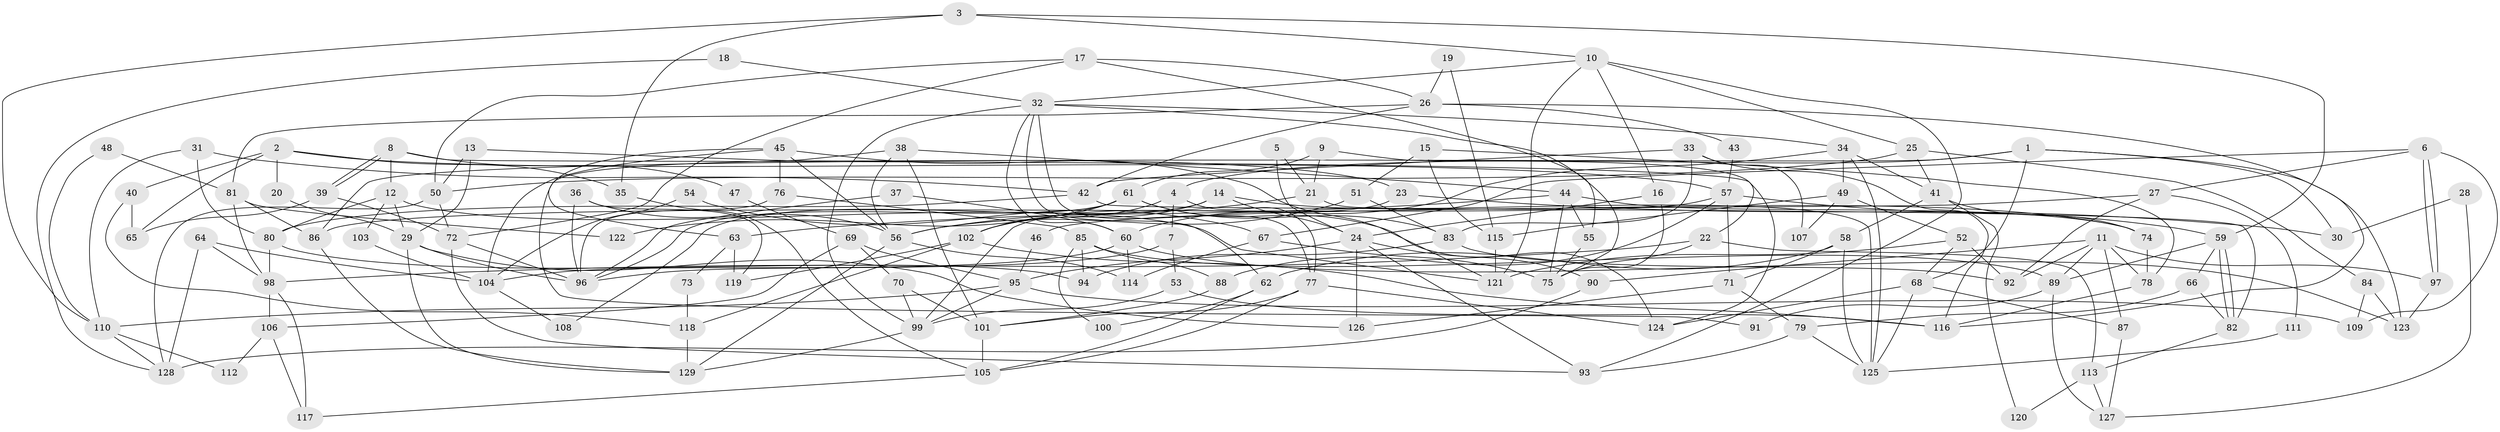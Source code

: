// coarse degree distribution, {5: 0.15384615384615385, 4: 0.2087912087912088, 2: 0.15384615384615385, 3: 0.16483516483516483, 8: 0.03296703296703297, 6: 0.1978021978021978, 10: 0.03296703296703297, 7: 0.054945054945054944}
// Generated by graph-tools (version 1.1) at 2025/37/03/04/25 23:37:10]
// undirected, 129 vertices, 258 edges
graph export_dot {
  node [color=gray90,style=filled];
  1;
  2;
  3;
  4;
  5;
  6;
  7;
  8;
  9;
  10;
  11;
  12;
  13;
  14;
  15;
  16;
  17;
  18;
  19;
  20;
  21;
  22;
  23;
  24;
  25;
  26;
  27;
  28;
  29;
  30;
  31;
  32;
  33;
  34;
  35;
  36;
  37;
  38;
  39;
  40;
  41;
  42;
  43;
  44;
  45;
  46;
  47;
  48;
  49;
  50;
  51;
  52;
  53;
  54;
  55;
  56;
  57;
  58;
  59;
  60;
  61;
  62;
  63;
  64;
  65;
  66;
  67;
  68;
  69;
  70;
  71;
  72;
  73;
  74;
  75;
  76;
  77;
  78;
  79;
  80;
  81;
  82;
  83;
  84;
  85;
  86;
  87;
  88;
  89;
  90;
  91;
  92;
  93;
  94;
  95;
  96;
  97;
  98;
  99;
  100;
  101;
  102;
  103;
  104;
  105;
  106;
  107;
  108;
  109;
  110;
  111;
  112;
  113;
  114;
  115;
  116;
  117;
  118;
  119;
  120;
  121;
  122;
  123;
  124;
  125;
  126;
  127;
  128;
  129;
  1 -- 68;
  1 -- 4;
  1 -- 30;
  1 -- 86;
  1 -- 123;
  2 -- 57;
  2 -- 35;
  2 -- 20;
  2 -- 40;
  2 -- 65;
  3 -- 10;
  3 -- 59;
  3 -- 35;
  3 -- 110;
  4 -- 102;
  4 -- 7;
  4 -- 77;
  5 -- 21;
  5 -- 24;
  6 -- 109;
  6 -- 97;
  6 -- 97;
  6 -- 27;
  6 -- 67;
  7 -- 96;
  7 -- 53;
  8 -- 39;
  8 -- 39;
  8 -- 124;
  8 -- 12;
  8 -- 47;
  9 -- 61;
  9 -- 21;
  9 -- 22;
  10 -- 16;
  10 -- 25;
  10 -- 32;
  10 -- 93;
  10 -- 121;
  11 -- 90;
  11 -- 97;
  11 -- 78;
  11 -- 87;
  11 -- 89;
  11 -- 92;
  12 -- 80;
  12 -- 29;
  12 -- 103;
  12 -- 121;
  13 -- 29;
  13 -- 50;
  13 -- 23;
  14 -- 102;
  14 -- 74;
  14 -- 24;
  14 -- 108;
  15 -- 115;
  15 -- 51;
  15 -- 78;
  16 -- 24;
  16 -- 75;
  17 -- 26;
  17 -- 50;
  17 -- 55;
  17 -- 72;
  18 -- 32;
  18 -- 128;
  19 -- 26;
  19 -- 115;
  20 -- 29;
  21 -- 125;
  21 -- 56;
  22 -- 75;
  22 -- 98;
  22 -- 113;
  23 -- 99;
  23 -- 30;
  24 -- 93;
  24 -- 90;
  24 -- 95;
  24 -- 126;
  25 -- 50;
  25 -- 41;
  25 -- 84;
  26 -- 81;
  26 -- 42;
  26 -- 43;
  26 -- 116;
  27 -- 92;
  27 -- 46;
  27 -- 111;
  28 -- 127;
  28 -- 30;
  29 -- 126;
  29 -- 96;
  29 -- 129;
  31 -- 80;
  31 -- 110;
  31 -- 42;
  32 -- 77;
  32 -- 34;
  32 -- 60;
  32 -- 62;
  32 -- 75;
  32 -- 99;
  33 -- 83;
  33 -- 116;
  33 -- 42;
  33 -- 107;
  34 -- 41;
  34 -- 49;
  34 -- 60;
  34 -- 125;
  35 -- 105;
  36 -- 56;
  36 -- 96;
  36 -- 119;
  37 -- 60;
  37 -- 96;
  38 -- 56;
  38 -- 44;
  38 -- 91;
  38 -- 101;
  39 -- 72;
  39 -- 65;
  40 -- 65;
  40 -- 118;
  41 -- 74;
  41 -- 58;
  41 -- 120;
  42 -- 80;
  42 -- 82;
  43 -- 57;
  44 -- 75;
  44 -- 55;
  44 -- 63;
  44 -- 74;
  45 -- 76;
  45 -- 121;
  45 -- 56;
  45 -- 63;
  45 -- 104;
  46 -- 95;
  47 -- 69;
  48 -- 110;
  48 -- 81;
  49 -- 52;
  49 -- 107;
  49 -- 115;
  50 -- 72;
  50 -- 128;
  51 -- 83;
  51 -- 56;
  52 -- 68;
  52 -- 121;
  52 -- 92;
  53 -- 116;
  53 -- 99;
  54 -- 67;
  54 -- 104;
  55 -- 75;
  56 -- 129;
  56 -- 114;
  57 -- 88;
  57 -- 86;
  57 -- 59;
  57 -- 71;
  58 -- 125;
  58 -- 71;
  58 -- 62;
  59 -- 82;
  59 -- 82;
  59 -- 66;
  59 -- 89;
  60 -- 104;
  60 -- 114;
  60 -- 123;
  61 -- 102;
  61 -- 96;
  61 -- 83;
  61 -- 122;
  61 -- 124;
  62 -- 100;
  62 -- 105;
  63 -- 73;
  63 -- 119;
  64 -- 98;
  64 -- 104;
  64 -- 128;
  66 -- 82;
  66 -- 79;
  67 -- 114;
  67 -- 75;
  68 -- 87;
  68 -- 124;
  68 -- 125;
  69 -- 95;
  69 -- 70;
  69 -- 106;
  70 -- 101;
  70 -- 99;
  71 -- 79;
  71 -- 126;
  72 -- 93;
  72 -- 96;
  73 -- 118;
  74 -- 78;
  76 -- 96;
  76 -- 85;
  77 -- 105;
  77 -- 101;
  77 -- 124;
  78 -- 116;
  79 -- 125;
  79 -- 93;
  80 -- 98;
  80 -- 94;
  81 -- 98;
  81 -- 86;
  81 -- 122;
  82 -- 113;
  83 -- 92;
  83 -- 94;
  84 -- 123;
  84 -- 109;
  85 -- 94;
  85 -- 89;
  85 -- 88;
  85 -- 100;
  86 -- 129;
  87 -- 127;
  88 -- 101;
  89 -- 91;
  89 -- 127;
  90 -- 128;
  95 -- 99;
  95 -- 109;
  95 -- 110;
  97 -- 123;
  98 -- 117;
  98 -- 106;
  99 -- 129;
  101 -- 105;
  102 -- 116;
  102 -- 119;
  102 -- 118;
  103 -- 104;
  104 -- 108;
  105 -- 117;
  106 -- 112;
  106 -- 117;
  110 -- 112;
  110 -- 128;
  111 -- 125;
  113 -- 120;
  113 -- 127;
  115 -- 121;
  118 -- 129;
}
